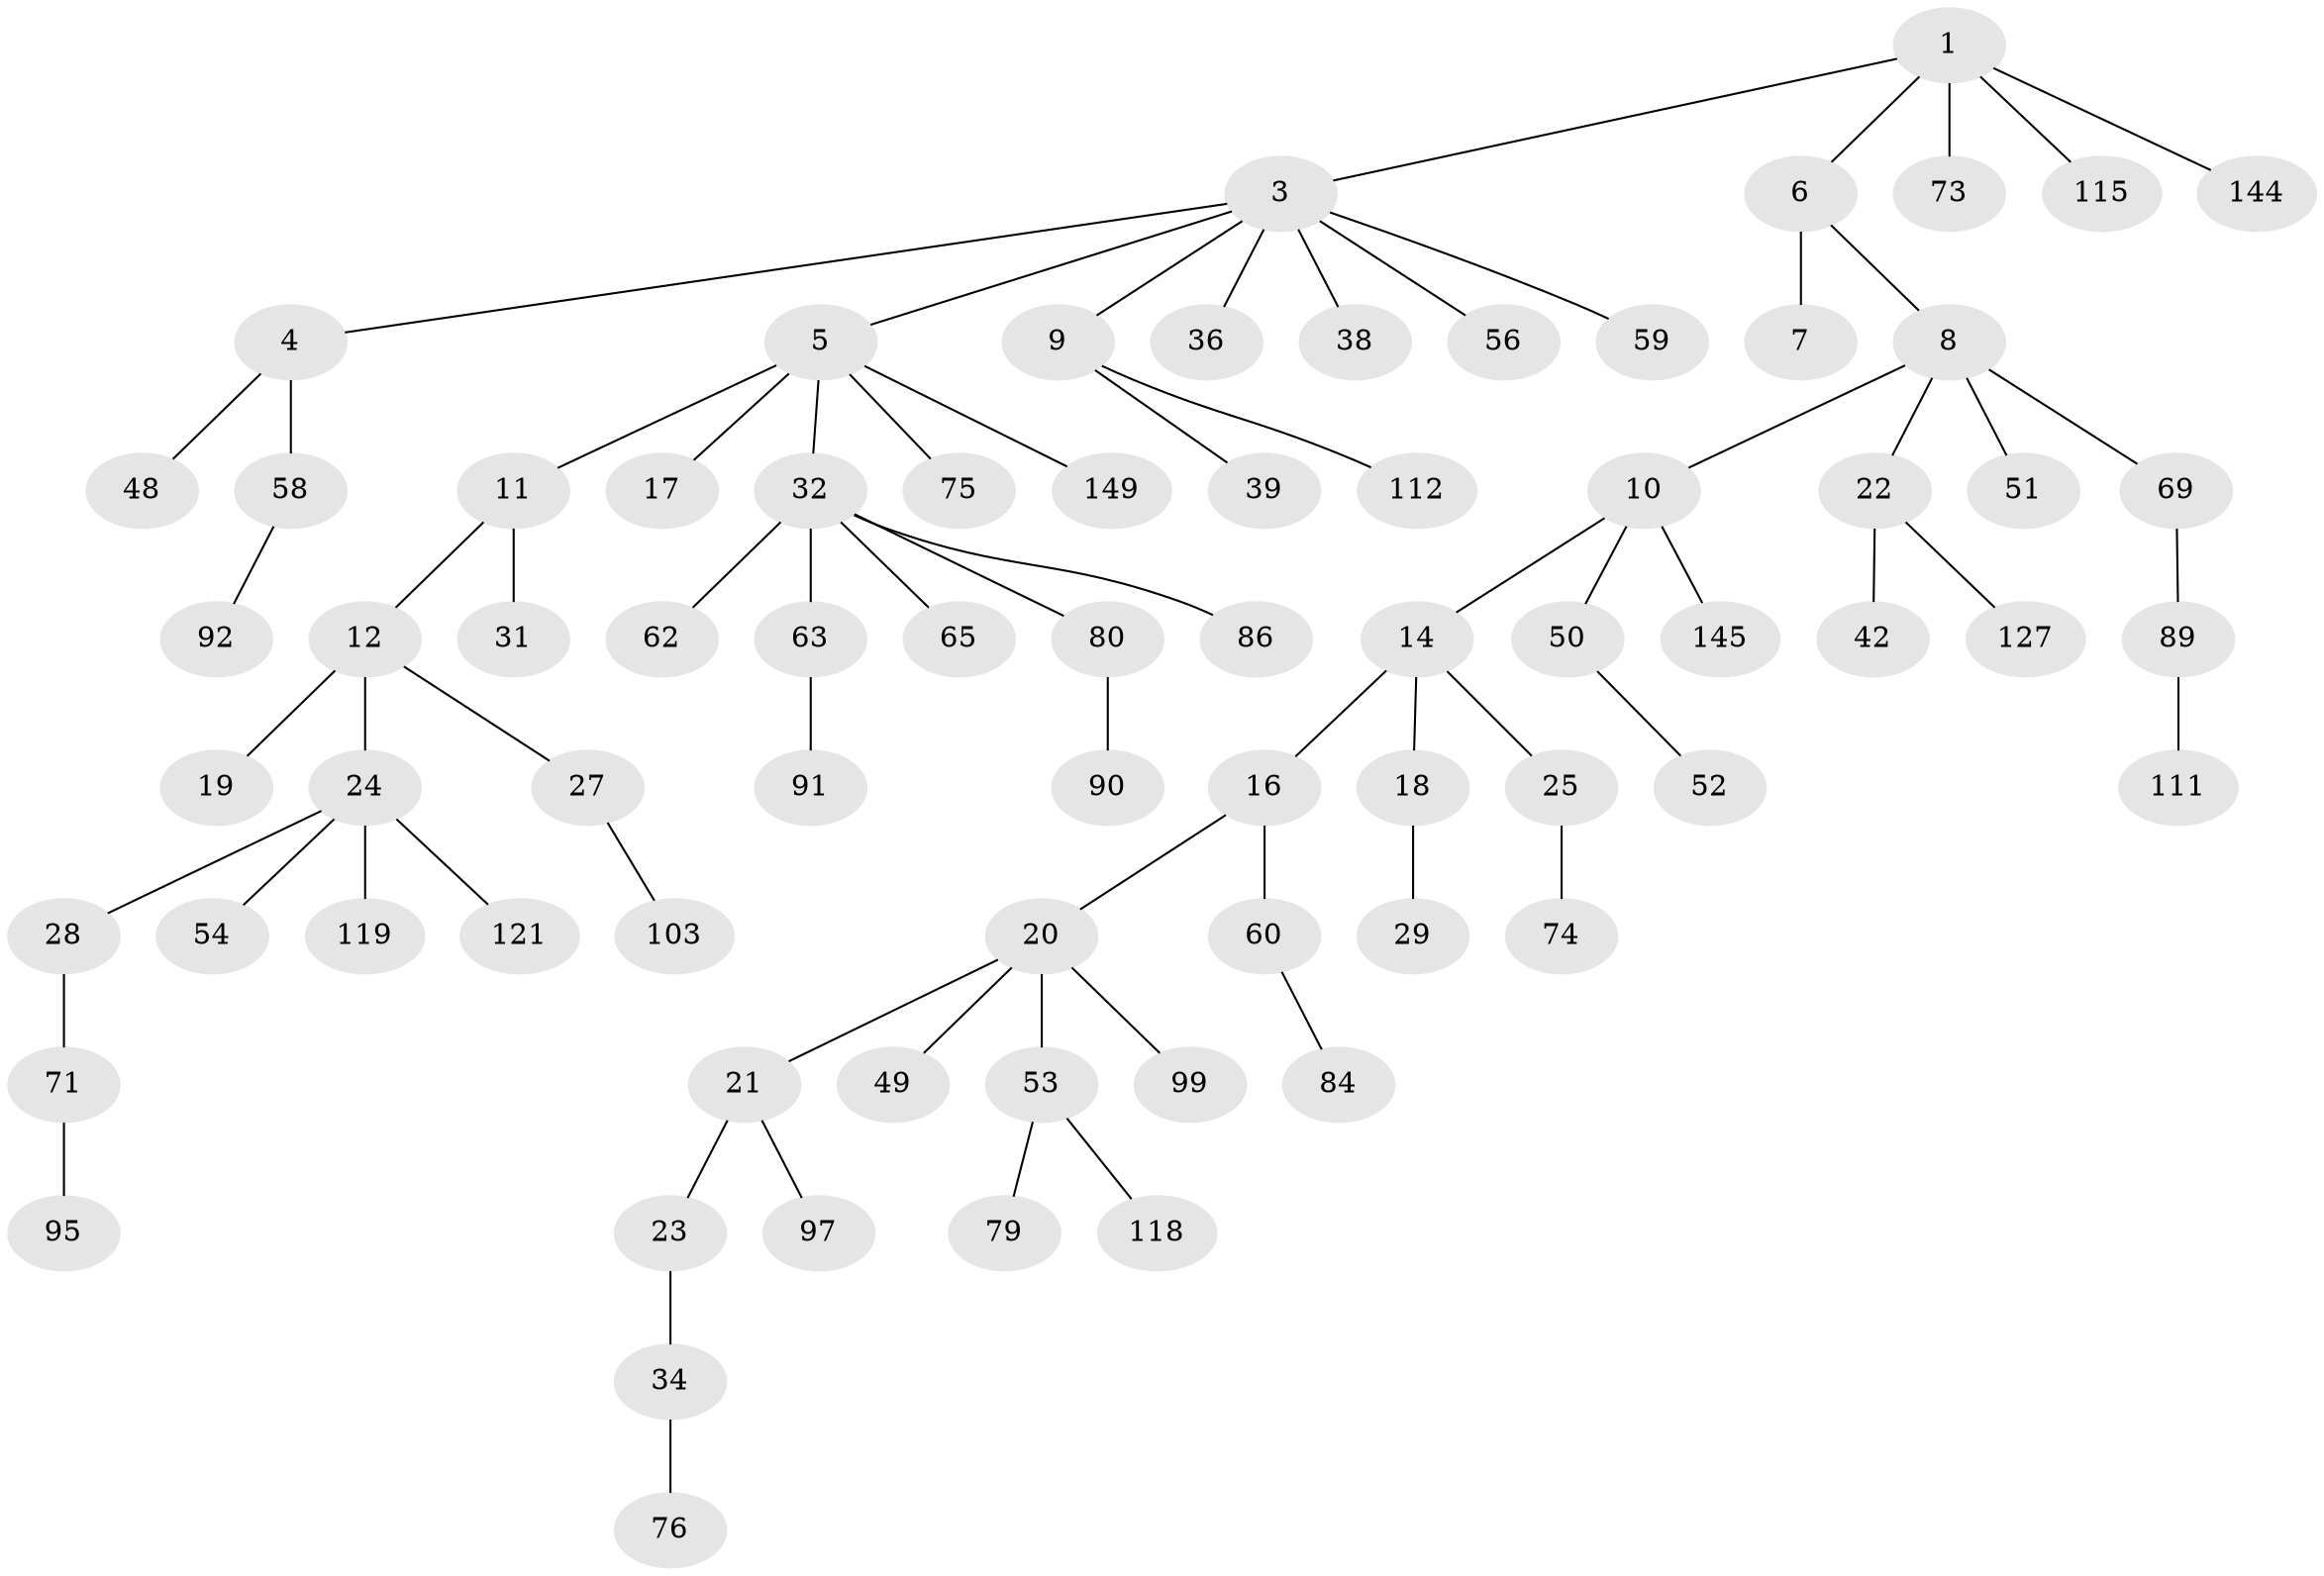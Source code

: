 // original degree distribution, {4: 0.06711409395973154, 3: 0.16778523489932887, 8: 0.006711409395973154, 6: 0.013422818791946308, 2: 0.22818791946308725, 5: 0.026845637583892617, 1: 0.4899328859060403}
// Generated by graph-tools (version 1.1) at 2025/15/03/09/25 04:15:30]
// undirected, 74 vertices, 73 edges
graph export_dot {
graph [start="1"]
  node [color=gray90,style=filled];
  1 [super="+2"];
  3;
  4;
  5 [super="+85"];
  6;
  7 [super="+40"];
  8 [super="+134+15"];
  9;
  10 [super="+33"];
  11 [super="+13+64"];
  12 [super="+66"];
  14;
  16 [super="+45"];
  17;
  18;
  19;
  20 [super="+30"];
  21 [super="+61"];
  22;
  23 [super="+43"];
  24 [super="+26"];
  25;
  27;
  28;
  29 [super="+72+55"];
  31;
  32 [super="+41"];
  34;
  36;
  38 [super="+78+98"];
  39;
  42 [super="+114+94+44"];
  48 [super="+57+128+143"];
  49 [super="+132"];
  50 [super="+77"];
  51;
  52;
  53;
  54 [super="+124+116"];
  56 [super="+96"];
  58 [super="+68"];
  59;
  60;
  62;
  63;
  65 [super="+137"];
  69 [super="+88"];
  71 [super="+82"];
  73 [super="+109"];
  74;
  75;
  76;
  79;
  80;
  84 [super="+107+93"];
  86;
  89;
  90 [super="+100+126"];
  91 [super="+101+129"];
  92 [super="+105"];
  95 [super="+140"];
  97;
  99;
  103;
  111;
  112 [super="+122+123"];
  115 [super="+120"];
  118;
  119;
  121;
  127;
  144;
  145;
  149;
  1 -- 3;
  1 -- 6;
  1 -- 115;
  1 -- 144;
  1 -- 73;
  3 -- 4;
  3 -- 5;
  3 -- 9;
  3 -- 36;
  3 -- 38;
  3 -- 56;
  3 -- 59;
  4 -- 48;
  4 -- 58;
  5 -- 11;
  5 -- 17;
  5 -- 32;
  5 -- 75;
  5 -- 149;
  6 -- 7;
  6 -- 8;
  8 -- 10;
  8 -- 51;
  8 -- 69;
  8 -- 22;
  9 -- 39;
  9 -- 112;
  10 -- 14;
  10 -- 50;
  10 -- 145;
  11 -- 12;
  11 -- 31;
  12 -- 19;
  12 -- 24;
  12 -- 27;
  14 -- 16;
  14 -- 18;
  14 -- 25;
  16 -- 20;
  16 -- 60;
  18 -- 29;
  20 -- 21;
  20 -- 49;
  20 -- 99;
  20 -- 53;
  21 -- 23;
  21 -- 97;
  22 -- 42;
  22 -- 127;
  23 -- 34;
  24 -- 28;
  24 -- 119;
  24 -- 121;
  24 -- 54;
  25 -- 74;
  27 -- 103;
  28 -- 71;
  32 -- 62;
  32 -- 86;
  32 -- 65;
  32 -- 80;
  32 -- 63;
  34 -- 76;
  50 -- 52;
  53 -- 79;
  53 -- 118;
  58 -- 92;
  60 -- 84;
  63 -- 91;
  69 -- 89;
  71 -- 95;
  80 -- 90;
  89 -- 111;
}
